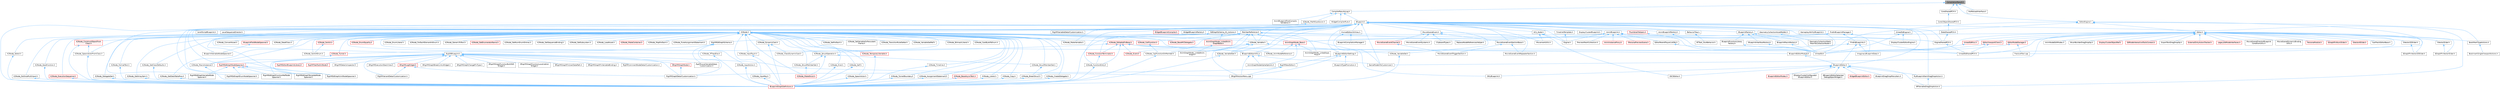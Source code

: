 digraph "CompilationResult.h"
{
 // INTERACTIVE_SVG=YES
 // LATEX_PDF_SIZE
  bgcolor="transparent";
  edge [fontname=Helvetica,fontsize=10,labelfontname=Helvetica,labelfontsize=10];
  node [fontname=Helvetica,fontsize=10,shape=box,height=0.2,width=0.4];
  Node1 [id="Node000001",label="CompilationResult.h",height=0.2,width=0.4,color="gray40", fillcolor="grey60", style="filled", fontcolor="black",tooltip=" "];
  Node1 -> Node2 [id="edge1_Node000001_Node000002",dir="back",color="steelblue1",style="solid",tooltip=" "];
  Node2 [id="Node000002",label="CompilerResultsLog.h",height=0.2,width=0.4,color="grey40", fillcolor="white", style="filled",URL="$dc/d68/CompilerResultsLog_8h.html",tooltip=" "];
  Node2 -> Node3 [id="edge2_Node000002_Node000003",dir="back",color="steelblue1",style="solid",tooltip=" "];
  Node3 [id="Node000003",label="AnimBlueprintPostCompile\lValidation.h",height=0.2,width=0.4,color="grey40", fillcolor="white", style="filled",URL="$de/d1b/AnimBlueprintPostCompileValidation_8h.html",tooltip=" "];
  Node2 -> Node4 [id="edge3_Node000002_Node000004",dir="back",color="steelblue1",style="solid",tooltip=" "];
  Node4 [id="Node000004",label="Blueprint.h",height=0.2,width=0.4,color="grey40", fillcolor="white", style="filled",URL="$d8/d4d/Blueprint_8h.html",tooltip=" "];
  Node4 -> Node5 [id="edge4_Node000004_Node000005",dir="back",color="steelblue1",style="solid",tooltip=" "];
  Node5 [id="Node000005",label="AnimBlueprint.h",height=0.2,width=0.4,color="grey40", fillcolor="white", style="filled",URL="$dc/d30/AnimBlueprint_8h.html",tooltip=" "];
  Node5 -> Node6 [id="edge5_Node000005_Node000006",dir="back",color="steelblue1",style="solid",tooltip=" "];
  Node6 [id="Node000006",label="AnimGraphNode_Base.h",height=0.2,width=0.4,color="red", fillcolor="#FFF0F0", style="filled",URL="$d0/dfb/AnimGraphNode__Base_8h.html",tooltip=" "];
  Node6 -> Node7 [id="edge6_Node000006_Node000007",dir="back",color="steelblue1",style="solid",tooltip=" "];
  Node7 [id="Node000007",label="AnimGraphNodeAlphaOptions.h",height=0.2,width=0.4,color="grey40", fillcolor="white", style="filled",URL="$d6/df6/AnimGraphNodeAlphaOptions_8h.html",tooltip=" "];
  Node6 -> Node42 [id="edge7_Node000006_Node000042",dir="back",color="steelblue1",style="solid",tooltip=" "];
  Node42 [id="Node000042",label="AnimGraphNode_LinkedInput\lPose.h",height=0.2,width=0.4,color="grey40", fillcolor="white", style="filled",URL="$d7/d8c/AnimGraphNode__LinkedInputPose_8h.html",tooltip=" "];
  Node6 -> Node97 [id="edge8_Node000006_Node000097",dir="back",color="steelblue1",style="solid",tooltip=" "];
  Node97 [id="Node000097",label="K2Node_AnimNodeReference.h",height=0.2,width=0.4,color="grey40", fillcolor="white", style="filled",URL="$d2/d81/K2Node__AnimNodeReference_8h.html",tooltip=" "];
  Node5 -> Node98 [id="edge9_Node000005_Node000098",dir="back",color="steelblue1",style="solid",tooltip=" "];
  Node98 [id="Node000098",label="AnimInstanceProxy.h",height=0.2,width=0.4,color="red", fillcolor="#FFF0F0", style="filled",URL="$d6/d6e/AnimInstanceProxy_8h.html",tooltip=" "];
  Node5 -> Node109 [id="edge10_Node000005_Node000109",dir="back",color="steelblue1",style="solid",tooltip=" "];
  Node109 [id="Node000109",label="EditorParentPlayerListObj.h",height=0.2,width=0.4,color="grey40", fillcolor="white", style="filled",URL="$df/d59/EditorParentPlayerListObj_8h.html",tooltip=" "];
  Node109 -> Node110 [id="edge11_Node000109_Node000110",dir="back",color="steelblue1",style="solid",tooltip=" "];
  Node110 [id="Node000110",label="UnrealEd.h",height=0.2,width=0.4,color="grey40", fillcolor="white", style="filled",URL="$d2/d5f/UnrealEd_8h.html",tooltip=" "];
  Node5 -> Node111 [id="edge12_Node000005_Node000111",dir="back",color="steelblue1",style="solid",tooltip=" "];
  Node111 [id="Node000111",label="Engine.h",height=0.2,width=0.4,color="grey40", fillcolor="white", style="filled",URL="$d1/d34/Public_2Engine_8h.html",tooltip=" "];
  Node5 -> Node112 [id="edge13_Node000005_Node000112",dir="back",color="steelblue1",style="solid",tooltip=" "];
  Node112 [id="Node000112",label="EngineSharedPCH.h",height=0.2,width=0.4,color="grey40", fillcolor="white", style="filled",URL="$dc/dbb/EngineSharedPCH_8h.html",tooltip=" "];
  Node112 -> Node113 [id="edge14_Node000112_Node000113",dir="back",color="steelblue1",style="solid",tooltip=" "];
  Node113 [id="Node000113",label="UnrealEdSharedPCH.h",height=0.2,width=0.4,color="grey40", fillcolor="white", style="filled",URL="$d1/de6/UnrealEdSharedPCH_8h.html",tooltip=" "];
  Node5 -> Node114 [id="edge15_Node000005_Node000114",dir="back",color="steelblue1",style="solid",tooltip=" "];
  Node114 [id="Node000114",label="IPersonaPreviewScene.h",height=0.2,width=0.4,color="red", fillcolor="#FFF0F0", style="filled",URL="$d0/d57/IPersonaPreviewScene_8h.html",tooltip=" "];
  Node5 -> Node117 [id="edge16_Node000005_Node000117",dir="back",color="steelblue1",style="solid",tooltip=" "];
  Node117 [id="Node000117",label="PreviewMeshCollection.h",height=0.2,width=0.4,color="grey40", fillcolor="white", style="filled",URL="$dc/d45/PreviewMeshCollection_8h.html",tooltip=" "];
  Node4 -> Node118 [id="edge17_Node000004_Node000118",dir="back",color="steelblue1",style="solid",tooltip=" "];
  Node118 [id="Node000118",label="AnimBlueprintFactory.h",height=0.2,width=0.4,color="grey40", fillcolor="white", style="filled",URL="$dc/d70/AnimBlueprintFactory_8h.html",tooltip=" "];
  Node118 -> Node110 [id="edge18_Node000118_Node000110",dir="back",color="steelblue1",style="solid",tooltip=" "];
  Node4 -> Node119 [id="edge19_Node000004_Node000119",dir="back",color="steelblue1",style="solid",tooltip=" "];
  Node119 [id="Node000119",label="BPVariableDragDropAction.h",height=0.2,width=0.4,color="grey40", fillcolor="white", style="filled",URL="$dd/d23/BPVariableDragDropAction_8h.html",tooltip=" "];
  Node4 -> Node120 [id="edge20_Node000004_Node000120",dir="back",color="steelblue1",style="solid",tooltip=" "];
  Node120 [id="Node000120",label="BehaviorTree.h",height=0.2,width=0.4,color="grey40", fillcolor="white", style="filled",URL="$db/db6/BehaviorTree_8h.html",tooltip=" "];
  Node120 -> Node121 [id="edge21_Node000120_Node000121",dir="back",color="steelblue1",style="solid",tooltip=" "];
  Node121 [id="Node000121",label="BTTask_RunBehavior.h",height=0.2,width=0.4,color="grey40", fillcolor="white", style="filled",URL="$df/def/BTTask__RunBehavior_8h.html",tooltip=" "];
  Node4 -> Node122 [id="edge22_Node000004_Node000122",dir="back",color="steelblue1",style="solid",tooltip=" "];
  Node122 [id="Node000122",label="BlueprintEditor.h",height=0.2,width=0.4,color="grey40", fillcolor="white", style="filled",URL="$df/d7d/BlueprintEditor_8h.html",tooltip=" "];
  Node122 -> Node119 [id="edge23_Node000122_Node000119",dir="back",color="steelblue1",style="solid",tooltip=" "];
  Node122 -> Node123 [id="edge24_Node000122_Node000123",dir="back",color="steelblue1",style="solid",tooltip=" "];
  Node123 [id="Node000123",label="BlueprintDragDropMenuItem.h",height=0.2,width=0.4,color="grey40", fillcolor="white", style="filled",URL="$dc/deb/BlueprintDragDropMenuItem_8h.html",tooltip=" "];
  Node122 -> Node124 [id="edge25_Node000122_Node000124",dir="back",color="steelblue1",style="solid",tooltip=" "];
  Node124 [id="Node000124",label="BlueprintEditorModes.h",height=0.2,width=0.4,color="red", fillcolor="#FFF0F0", style="filled",URL="$d9/d70/BlueprintEditorModes_8h.html",tooltip=" "];
  Node122 -> Node126 [id="edge26_Node000122_Node000126",dir="back",color="steelblue1",style="solid",tooltip=" "];
  Node126 [id="Node000126",label="IDisplayClusterConfigurator\lBlueprintEditor.h",height=0.2,width=0.4,color="grey40", fillcolor="white", style="filled",URL="$dd/d4b/IDisplayClusterConfiguratorBlueprintEditor_8h.html",tooltip=" "];
  Node122 -> Node127 [id="edge27_Node000122_Node000127",dir="back",color="steelblue1",style="solid",tooltip=" "];
  Node127 [id="Node000127",label="MyBlueprintItemDragDropAction.h",height=0.2,width=0.4,color="grey40", fillcolor="white", style="filled",URL="$da/d11/MyBlueprintItemDragDropAction_8h.html",tooltip=" "];
  Node127 -> Node119 [id="edge28_Node000127_Node000119",dir="back",color="steelblue1",style="solid",tooltip=" "];
  Node122 -> Node128 [id="edge29_Node000122_Node000128",dir="back",color="steelblue1",style="solid",tooltip=" "];
  Node128 [id="Node000128",label="SBlueprintEditorSelected\lDebugObjectWidget.h",height=0.2,width=0.4,color="grey40", fillcolor="white", style="filled",URL="$de/d6c/SBlueprintEditorSelectedDebugObjectWidget_8h.html",tooltip=" "];
  Node122 -> Node129 [id="edge30_Node000122_Node000129",dir="back",color="steelblue1",style="solid",tooltip=" "];
  Node129 [id="Node000129",label="SMyBlueprint.h",height=0.2,width=0.4,color="grey40", fillcolor="white", style="filled",URL="$d3/d34/SMyBlueprint_8h.html",tooltip=" "];
  Node122 -> Node130 [id="edge31_Node000122_Node000130",dir="back",color="steelblue1",style="solid",tooltip=" "];
  Node130 [id="Node000130",label="SSCSEditor.h",height=0.2,width=0.4,color="grey40", fillcolor="white", style="filled",URL="$d0/d2e/SSCSEditor_8h.html",tooltip=" "];
  Node122 -> Node131 [id="edge32_Node000122_Node000131",dir="back",color="steelblue1",style="solid",tooltip=" "];
  Node131 [id="Node000131",label="WidgetBlueprintEditor.h",height=0.2,width=0.4,color="red", fillcolor="#FFF0F0", style="filled",URL="$d6/d04/WidgetBlueprintEditor_8h.html",tooltip=" "];
  Node4 -> Node134 [id="edge33_Node000004_Node000134",dir="back",color="steelblue1",style="solid",tooltip=" "];
  Node134 [id="Node000134",label="BlueprintEditorModule.h",height=0.2,width=0.4,color="grey40", fillcolor="white", style="filled",URL="$df/d39/BlueprintEditorModule_8h.html",tooltip=" "];
  Node134 -> Node122 [id="edge34_Node000134_Node000122",dir="back",color="steelblue1",style="solid",tooltip=" "];
  Node4 -> Node135 [id="edge35_Node000004_Node000135",dir="back",color="steelblue1",style="solid",tooltip=" "];
  Node135 [id="Node000135",label="BlueprintEditorSettings.h",height=0.2,width=0.4,color="grey40", fillcolor="white", style="filled",URL="$d4/dbc/BlueprintEditorSettings_8h.html",tooltip=" "];
  Node135 -> Node136 [id="edge36_Node000135_Node000136",dir="back",color="steelblue1",style="solid",tooltip=" "];
  Node136 [id="Node000136",label="BlueprintTypePromotion.h",height=0.2,width=0.4,color="grey40", fillcolor="white", style="filled",URL="$d2/d23/BlueprintTypePromotion_8h.html",tooltip=" "];
  Node135 -> Node137 [id="edge37_Node000135_Node000137",dir="back",color="steelblue1",style="solid",tooltip=" "];
  Node137 [id="Node000137",label="RigVMNewEditor.h",height=0.2,width=0.4,color="grey40", fillcolor="white", style="filled",URL="$df/dd1/RigVMNewEditor_8h.html",tooltip=" "];
  Node137 -> Node138 [id="edge38_Node000137_Node000138",dir="back",color="steelblue1",style="solid",tooltip=" "];
  Node138 [id="Node000138",label="RigVMGraphDetailCustomization.h",height=0.2,width=0.4,color="grey40", fillcolor="white", style="filled",URL="$da/d8c/RigVMGraphDetailCustomization_8h.html",tooltip=" "];
  Node137 -> Node139 [id="edge39_Node000137_Node000139",dir="back",color="steelblue1",style="solid",tooltip=" "];
  Node139 [id="Node000139",label="SRigVMActionMenu.cpp",height=0.2,width=0.4,color="grey40", fillcolor="white", style="filled",URL="$dc/d4c/SRigVMActionMenu_8cpp.html",tooltip=" "];
  Node135 -> Node139 [id="edge40_Node000135_Node000139",dir="back",color="steelblue1",style="solid",tooltip=" "];
  Node4 -> Node140 [id="edge41_Node000004_Node000140",dir="back",color="steelblue1",style="solid",tooltip=" "];
  Node140 [id="Node000140",label="BlueprintEditorUtils.h",height=0.2,width=0.4,color="grey40", fillcolor="white", style="filled",URL="$d7/d3d/BlueprintEditorUtils_8h.html",tooltip=" "];
  Node140 -> Node7 [id="edge42_Node000140_Node000007",dir="back",color="steelblue1",style="solid",tooltip=" "];
  Node140 -> Node141 [id="edge43_Node000140_Node000141",dir="back",color="steelblue1",style="solid",tooltip=" "];
  Node141 [id="Node000141",label="GameModeInfoCustomizer.h",height=0.2,width=0.4,color="grey40", fillcolor="white", style="filled",URL="$d5/df3/GameModeInfoCustomizer_8h.html",tooltip=" "];
  Node140 -> Node139 [id="edge44_Node000140_Node000139",dir="back",color="steelblue1",style="solid",tooltip=" "];
  Node4 -> Node142 [id="edge45_Node000004_Node000142",dir="back",color="steelblue1",style="solid",tooltip=" "];
  Node142 [id="Node000142",label="BlueprintFactory.h",height=0.2,width=0.4,color="grey40", fillcolor="white", style="filled",URL="$dd/d80/BlueprintFactory_8h.html",tooltip=" "];
  Node142 -> Node143 [id="edge46_Node000142_Node000143",dir="back",color="steelblue1",style="solid",tooltip=" "];
  Node143 [id="Node000143",label="BlueprintFunctionLibrary\lFactory.h",height=0.2,width=0.4,color="grey40", fillcolor="white", style="filled",URL="$d2/d9c/BlueprintFunctionLibraryFactory_8h.html",tooltip=" "];
  Node143 -> Node110 [id="edge47_Node000143_Node000110",dir="back",color="steelblue1",style="solid",tooltip=" "];
  Node142 -> Node144 [id="edge48_Node000142_Node000144",dir="back",color="steelblue1",style="solid",tooltip=" "];
  Node144 [id="Node000144",label="BlueprintInterfaceFactory.h",height=0.2,width=0.4,color="grey40", fillcolor="white", style="filled",URL="$d0/de3/BlueprintInterfaceFactory_8h.html",tooltip=" "];
  Node144 -> Node110 [id="edge49_Node000144_Node000110",dir="back",color="steelblue1",style="solid",tooltip=" "];
  Node142 -> Node145 [id="edge50_Node000142_Node000145",dir="back",color="steelblue1",style="solid",tooltip=" "];
  Node145 [id="Node000145",label="BlueprintMacroFactory.h",height=0.2,width=0.4,color="grey40", fillcolor="white", style="filled",URL="$db/d97/BlueprintMacroFactory_8h.html",tooltip=" "];
  Node145 -> Node110 [id="edge51_Node000145_Node000110",dir="back",color="steelblue1",style="solid",tooltip=" "];
  Node142 -> Node110 [id="edge52_Node000142_Node000110",dir="back",color="steelblue1",style="solid",tooltip=" "];
  Node4 -> Node146 [id="edge53_Node000004_Node000146",dir="back",color="steelblue1",style="solid",tooltip=" "];
  Node146 [id="Node000146",label="BlueprintVariableNodeSpawner.h",height=0.2,width=0.4,color="grey40", fillcolor="white", style="filled",URL="$db/dba/BlueprintVariableNodeSpawner_8h.html",tooltip=" "];
  Node4 -> Node147 [id="edge54_Node000004_Node000147",dir="back",color="steelblue1",style="solid",tooltip=" "];
  Node147 [id="Node000147",label="DisplayClusterBlueprint.h",height=0.2,width=0.4,color="grey40", fillcolor="white", style="filled",URL="$d0/d44/DisplayClusterBlueprint_8h.html",tooltip=" "];
  Node4 -> Node148 [id="edge55_Node000004_Node000148",dir="back",color="steelblue1",style="solid",tooltip=" "];
  Node148 [id="Node000148",label="EdGraphSchema_K2_Actions.h",height=0.2,width=0.4,color="grey40", fillcolor="white", style="filled",URL="$d8/d9c/EdGraphSchema__K2__Actions_8h.html",tooltip=" "];
  Node148 -> Node37 [id="edge56_Node000148_Node000037",dir="back",color="steelblue1",style="solid",tooltip=" "];
  Node37 [id="Node000037",label="AnimGraphNode_LinkedAnim\lGraphBase.h",height=0.2,width=0.4,color="red", fillcolor="#FFF0F0", style="filled",URL="$d5/de1/AnimGraphNode__LinkedAnimGraphBase_8h.html",tooltip=" "];
  Node37 -> Node38 [id="edge57_Node000037_Node000038",dir="back",color="steelblue1",style="solid",tooltip=" "];
  Node38 [id="Node000038",label="AnimGraphNode_LinkedAnim\lGraph.h",height=0.2,width=0.4,color="grey40", fillcolor="white", style="filled",URL="$da/dd5/AnimGraphNode__LinkedAnimGraph_8h.html",tooltip=" "];
  Node148 -> Node149 [id="edge58_Node000148_Node000149",dir="back",color="steelblue1",style="solid",tooltip=" "];
  Node149 [id="Node000149",label="BlueprintGraphDefinitions.h",height=0.2,width=0.4,color="red", fillcolor="#FFF0F0", style="filled",URL="$d7/d5e/BlueprintGraphDefinitions_8h.html",tooltip=" "];
  Node148 -> Node151 [id="edge59_Node000148_Node000151",dir="back",color="steelblue1",style="solid",tooltip=" "];
  Node151 [id="Node000151",label="RigVMEdGraphSchema.h",height=0.2,width=0.4,color="grey40", fillcolor="white", style="filled",URL="$dc/de3/RigVMEdGraphSchema_8h.html",tooltip=" "];
  Node151 -> Node152 [id="edge60_Node000151_Node000152",dir="back",color="steelblue1",style="solid",tooltip=" "];
  Node152 [id="Node000152",label="RigVMBlueprint.h",height=0.2,width=0.4,color="grey40", fillcolor="white", style="filled",URL="$df/d44/RigVMBlueprint_8h.html",tooltip=" "];
  Node152 -> Node153 [id="edge61_Node000152_Node000153",dir="back",color="steelblue1",style="solid",tooltip=" "];
  Node153 [id="Node000153",label="RigVMCommentNodeDetailCustomization.h",height=0.2,width=0.4,color="grey40", fillcolor="white", style="filled",URL="$de/ddb/RigVMCommentNodeDetailCustomization_8h.html",tooltip=" "];
  Node152 -> Node154 [id="edge62_Node000152_Node000154",dir="back",color="steelblue1",style="solid",tooltip=" "];
  Node154 [id="Node000154",label="RigVMEdGraphFunctionRefNode\lSpawner.h",height=0.2,width=0.4,color="grey40", fillcolor="white", style="filled",URL="$d3/d16/RigVMEdGraphFunctionRefNodeSpawner_8h.html",tooltip=" "];
  Node152 -> Node155 [id="edge63_Node000152_Node000155",dir="back",color="steelblue1",style="solid",tooltip=" "];
  Node155 [id="Node000155",label="RigVMEdGraphNodeSpawner.h",height=0.2,width=0.4,color="red", fillcolor="#FFF0F0", style="filled",URL="$d4/d8b/RigVMEdGraphNodeSpawner_8h.html",tooltip=" "];
  Node155 -> Node156 [id="edge64_Node000155_Node000156",dir="back",color="steelblue1",style="solid",tooltip=" "];
  Node156 [id="Node000156",label="RigVMEdGraphEnumNodeSpawner.h",height=0.2,width=0.4,color="grey40", fillcolor="white", style="filled",URL="$d3/dfd/RigVMEdGraphEnumNodeSpawner_8h.html",tooltip=" "];
  Node155 -> Node154 [id="edge65_Node000155_Node000154",dir="back",color="steelblue1",style="solid",tooltip=" "];
  Node155 -> Node158 [id="edge66_Node000155_Node000158",dir="back",color="steelblue1",style="solid",tooltip=" "];
  Node158 [id="Node000158",label="RigVMEdGraphTemplateNode\lSpawner.h",height=0.2,width=0.4,color="grey40", fillcolor="white", style="filled",URL="$d9/d6c/RigVMEdGraphTemplateNodeSpawner_8h.html",tooltip=" "];
  Node155 -> Node159 [id="edge67_Node000155_Node000159",dir="back",color="steelblue1",style="solid",tooltip=" "];
  Node159 [id="Node000159",label="RigVMEdGraphUnitNodeSpawner.h",height=0.2,width=0.4,color="grey40", fillcolor="white", style="filled",URL="$d3/d6b/RigVMEdGraphUnitNodeSpawner_8h.html",tooltip=" "];
  Node155 -> Node160 [id="edge68_Node000155_Node000160",dir="back",color="steelblue1",style="solid",tooltip=" "];
  Node160 [id="Node000160",label="RigVMEdGraphVariableNode\lSpawner.h",height=0.2,width=0.4,color="grey40", fillcolor="white", style="filled",URL="$d0/d83/RigVMEdGraphVariableNodeSpawner_8h.html",tooltip=" "];
  Node152 -> Node159 [id="edge69_Node000152_Node000159",dir="back",color="steelblue1",style="solid",tooltip=" "];
  Node152 -> Node161 [id="edge70_Node000152_Node000161",dir="back",color="steelblue1",style="solid",tooltip=" "];
  Node161 [id="Node000161",label="RigVMEditorBlueprintLibrary.h",height=0.2,width=0.4,color="red", fillcolor="#FFF0F0", style="filled",URL="$d9/d31/RigVMEditorBlueprintLibrary_8h.html",tooltip=" "];
  Node152 -> Node138 [id="edge71_Node000152_Node000138",dir="back",color="steelblue1",style="solid",tooltip=" "];
  Node152 -> Node163 [id="edge72_Node000152_Node000163",dir="back",color="steelblue1",style="solid",tooltip=" "];
  Node163 [id="Node000163",label="RigVMLocalVariableDetail\lCustomization.h",height=0.2,width=0.4,color="grey40", fillcolor="white", style="filled",URL="$de/de8/RigVMLocalVariableDetailCustomization_8h.html",tooltip=" "];
  Node152 -> Node164 [id="edge73_Node000152_Node000164",dir="back",color="steelblue1",style="solid",tooltip=" "];
  Node164 [id="Node000164",label="RigVMTreeToolkitNode.h",height=0.2,width=0.4,color="red", fillcolor="#FFF0F0", style="filled",URL="$dc/d84/RigVMTreeToolkitNode_8h.html",tooltip=" "];
  Node152 -> Node169 [id="edge74_Node000152_Node000169",dir="back",color="steelblue1",style="solid",tooltip=" "];
  Node169 [id="Node000169",label="RigVMVariantDetailCustomization.h",height=0.2,width=0.4,color="grey40", fillcolor="white", style="filled",URL="$d2/db8/RigVMVariantDetailCustomization_8h.html",tooltip=" "];
  Node152 -> Node139 [id="edge75_Node000152_Node000139",dir="back",color="steelblue1",style="solid",tooltip=" "];
  Node152 -> Node170 [id="edge76_Node000152_Node000170",dir="back",color="steelblue1",style="solid",tooltip=" "];
  Node170 [id="Node000170",label="SRigVMDetailsInspector.h",height=0.2,width=0.4,color="grey40", fillcolor="white", style="filled",URL="$df/dfb/SRigVMDetailsInspector_8h.html",tooltip=" "];
  Node152 -> Node171 [id="edge77_Node000152_Node000171",dir="back",color="steelblue1",style="solid",tooltip=" "];
  Node171 [id="Node000171",label="SRigVMExecutionStackView.h",height=0.2,width=0.4,color="grey40", fillcolor="white", style="filled",URL="$d9/d2b/SRigVMExecutionStackView_8h.html",tooltip=" "];
  Node152 -> Node172 [id="edge78_Node000152_Node000172",dir="back",color="steelblue1",style="solid",tooltip=" "];
  Node172 [id="Node000172",label="SRigVMGraphBreakLinksWidget.h",height=0.2,width=0.4,color="grey40", fillcolor="white", style="filled",URL="$d8/d4a/SRigVMGraphBreakLinksWidget_8h.html",tooltip=" "];
  Node152 -> Node173 [id="edge79_Node000152_Node000173",dir="back",color="steelblue1",style="solid",tooltip=" "];
  Node173 [id="Node000173",label="SRigVMGraphChangePinType.h",height=0.2,width=0.4,color="grey40", fillcolor="white", style="filled",URL="$d4/da7/SRigVMGraphChangePinType_8h.html",tooltip=" "];
  Node152 -> Node174 [id="edge80_Node000152_Node000174",dir="back",color="steelblue1",style="solid",tooltip=" "];
  Node174 [id="Node000174",label="SRigVMGraphFunctionBulkEdit\lWidget.h",height=0.2,width=0.4,color="grey40", fillcolor="white", style="filled",URL="$db/dbf/SRigVMGraphFunctionBulkEditWidget_8h.html",tooltip=" "];
  Node152 -> Node175 [id="edge81_Node000152_Node000175",dir="back",color="steelblue1",style="solid",tooltip=" "];
  Node175 [id="Node000175",label="SRigVMGraphFunctionLocalization\lWidget.h",height=0.2,width=0.4,color="grey40", fillcolor="white", style="filled",URL="$dd/d59/SRigVMGraphFunctionLocalizationWidget_8h.html",tooltip=" "];
  Node152 -> Node176 [id="edge82_Node000152_Node000176",dir="back",color="steelblue1",style="solid",tooltip=" "];
  Node176 [id="Node000176",label="SRigVMGraphNode.h",height=0.2,width=0.4,color="red", fillcolor="#FFF0F0", style="filled",URL="$d0/d1e/SRigVMGraphNode_8h.html",tooltip=" "];
  Node176 -> Node138 [id="edge83_Node000176_Node000138",dir="back",color="steelblue1",style="solid",tooltip=" "];
  Node152 -> Node178 [id="edge84_Node000152_Node000178",dir="back",color="steelblue1",style="solid",tooltip=" "];
  Node178 [id="Node000178",label="SRigVMGraphPinUserDataPath.h",height=0.2,width=0.4,color="grey40", fillcolor="white", style="filled",URL="$d5/d31/SRigVMGraphPinUserDataPath_8h.html",tooltip=" "];
  Node152 -> Node179 [id="edge85_Node000152_Node000179",dir="back",color="steelblue1",style="solid",tooltip=" "];
  Node179 [id="Node000179",label="SRigVMGraphPinVariableBinding.h",height=0.2,width=0.4,color="grey40", fillcolor="white", style="filled",URL="$db/dca/SRigVMGraphPinVariableBinding_8h.html",tooltip=" "];
  Node152 -> Node180 [id="edge86_Node000152_Node000180",dir="back",color="steelblue1",style="solid",tooltip=" "];
  Node180 [id="Node000180",label="SRigVMLogWidget.h",height=0.2,width=0.4,color="red", fillcolor="#FFF0F0", style="filled",URL="$d9/dab/SRigVMLogWidget_8h.html",tooltip=" "];
  Node180 -> Node138 [id="edge87_Node000180_Node000138",dir="back",color="steelblue1",style="solid",tooltip=" "];
  Node180 -> Node169 [id="edge88_Node000180_Node000169",dir="back",color="steelblue1",style="solid",tooltip=" "];
  Node151 -> Node138 [id="edge89_Node000151_Node000138",dir="back",color="steelblue1",style="solid",tooltip=" "];
  Node151 -> Node163 [id="edge90_Node000151_Node000163",dir="back",color="steelblue1",style="solid",tooltip=" "];
  Node148 -> Node129 [id="edge91_Node000148_Node000129",dir="back",color="steelblue1",style="solid",tooltip=" "];
  Node4 -> Node111 [id="edge92_Node000004_Node000111",dir="back",color="steelblue1",style="solid",tooltip=" "];
  Node4 -> Node112 [id="edge93_Node000004_Node000112",dir="back",color="steelblue1",style="solid",tooltip=" "];
  Node4 -> Node182 [id="edge94_Node000004_Node000182",dir="back",color="steelblue1",style="solid",tooltip=" "];
  Node182 [id="Node000182",label="FindInBlueprintManager.h",height=0.2,width=0.4,color="grey40", fillcolor="white", style="filled",URL="$db/d3b/FindInBlueprintManager_8h.html",tooltip=" "];
  Node182 -> Node183 [id="edge95_Node000182_Node000183",dir="back",color="steelblue1",style="solid",tooltip=" "];
  Node183 [id="Node000183",label="FindInBlueprints.h",height=0.2,width=0.4,color="grey40", fillcolor="white", style="filled",URL="$d0/d27/FindInBlueprints_8h.html",tooltip=" "];
  Node183 -> Node122 [id="edge96_Node000183_Node000122",dir="back",color="steelblue1",style="solid",tooltip=" "];
  Node183 -> Node135 [id="edge97_Node000183_Node000135",dir="back",color="steelblue1",style="solid",tooltip=" "];
  Node183 -> Node184 [id="edge98_Node000183_Node000184",dir="back",color="steelblue1",style="solid",tooltip=" "];
  Node184 [id="Node000184",label="ImaginaryBlueprintData.h",height=0.2,width=0.4,color="grey40", fillcolor="white", style="filled",URL="$d9/d16/ImaginaryBlueprintData_8h.html",tooltip=" "];
  Node182 -> Node184 [id="edge99_Node000182_Node000184",dir="back",color="steelblue1",style="solid",tooltip=" "];
  Node182 -> Node185 [id="edge100_Node000182_Node000185",dir="back",color="steelblue1",style="solid",tooltip=" "];
  Node185 [id="Node000185",label="ReplaceNodeReferencesHelper.h",height=0.2,width=0.4,color="grey40", fillcolor="white", style="filled",URL="$de/d84/ReplaceNodeReferencesHelper_8h.html",tooltip=" "];
  Node4 -> Node141 [id="edge101_Node000004_Node000141",dir="back",color="steelblue1",style="solid",tooltip=" "];
  Node4 -> Node186 [id="edge102_Node000004_Node000186",dir="back",color="steelblue1",style="solid",tooltip=" "];
  Node186 [id="Node000186",label="GameplayAbilityBlueprint.h",height=0.2,width=0.4,color="grey40", fillcolor="white", style="filled",URL="$d2/d20/GameplayAbilityBlueprint_8h.html",tooltip=" "];
  Node4 -> Node187 [id="edge103_Node000004_Node000187",dir="back",color="steelblue1",style="solid",tooltip=" "];
  Node187 [id="Node000187",label="GeometryCollectionAssetNodes.h",height=0.2,width=0.4,color="grey40", fillcolor="white", style="filled",URL="$da/da1/GeometryCollectionAssetNodes_8h.html",tooltip=" "];
  Node187 -> Node188 [id="edge104_Node000187_Node000188",dir="back",color="steelblue1",style="solid",tooltip=" "];
  Node188 [id="Node000188",label="GeometryCollectionStatic\lMeshToCollectionNode.h",height=0.2,width=0.4,color="grey40", fillcolor="white", style="filled",URL="$d4/d05/GeometryCollectionStaticMeshToCollectionNode_8h.html",tooltip=" "];
  Node4 -> Node189 [id="edge105_Node000004_Node000189",dir="back",color="steelblue1",style="solid",tooltip=" "];
  Node189 [id="Node000189",label="K2Node.h",height=0.2,width=0.4,color="grey40", fillcolor="white", style="filled",URL="$d5/d94/K2Node_8h.html",tooltip=" "];
  Node189 -> Node6 [id="edge106_Node000189_Node000006",dir="back",color="steelblue1",style="solid",tooltip=" "];
  Node189 -> Node190 [id="edge107_Node000189_Node000190",dir="back",color="steelblue1",style="solid",tooltip=" "];
  Node190 [id="Node000190",label="BlueprintFieldNodeSpawner.h",height=0.2,width=0.4,color="red", fillcolor="#FFF0F0", style="filled",URL="$da/d70/BlueprintFieldNodeSpawner_8h.html",tooltip=" "];
  Node190 -> Node146 [id="edge108_Node000190_Node000146",dir="back",color="steelblue1",style="solid",tooltip=" "];
  Node189 -> Node97 [id="edge109_Node000189_Node000097",dir="back",color="steelblue1",style="solid",tooltip=" "];
  Node189 -> Node193 [id="edge110_Node000189_Node000193",dir="back",color="steelblue1",style="solid",tooltip=" "];
  Node193 [id="Node000193",label="K2Node_AssignmentStatement.h",height=0.2,width=0.4,color="grey40", fillcolor="white", style="filled",URL="$d1/d32/K2Node__AssignmentStatement_8h.html",tooltip=" "];
  Node193 -> Node149 [id="edge111_Node000193_Node000149",dir="back",color="steelblue1",style="solid",tooltip=" "];
  Node189 -> Node194 [id="edge112_Node000189_Node000194",dir="back",color="steelblue1",style="solid",tooltip=" "];
  Node194 [id="Node000194",label="K2Node_BaseAsyncTask.h",height=0.2,width=0.4,color="red", fillcolor="#FFF0F0", style="filled",URL="$d5/db7/K2Node__BaseAsyncTask_8h.html",tooltip=" "];
  Node194 -> Node149 [id="edge113_Node000194_Node000149",dir="back",color="steelblue1",style="solid",tooltip=" "];
  Node189 -> Node197 [id="edge114_Node000189_Node000197",dir="back",color="steelblue1",style="solid",tooltip=" "];
  Node197 [id="Node000197",label="K2Node_BaseMCDelegate.h",height=0.2,width=0.4,color="red", fillcolor="#FFF0F0", style="filled",URL="$dd/d9b/K2Node__BaseMCDelegate_8h.html",tooltip=" "];
  Node189 -> Node203 [id="edge115_Node000189_Node000203",dir="back",color="steelblue1",style="solid",tooltip=" "];
  Node203 [id="Node000203",label="K2Node_BitmaskLiteral.h",height=0.2,width=0.4,color="grey40", fillcolor="white", style="filled",URL="$dc/de6/K2Node__BitmaskLiteral_8h.html",tooltip=" "];
  Node189 -> Node204 [id="edge116_Node000189_Node000204",dir="back",color="steelblue1",style="solid",tooltip=" "];
  Node204 [id="Node000204",label="K2Node_BreakStruct.h",height=0.2,width=0.4,color="grey40", fillcolor="white", style="filled",URL="$df/d93/K2Node__BreakStruct_8h.html",tooltip=" "];
  Node204 -> Node149 [id="edge117_Node000204_Node000149",dir="back",color="steelblue1",style="solid",tooltip=" "];
  Node189 -> Node205 [id="edge118_Node000189_Node000205",dir="back",color="steelblue1",style="solid",tooltip=" "];
  Node205 [id="Node000205",label="K2Node_CallFunction.h",height=0.2,width=0.4,color="red", fillcolor="#FFF0F0", style="filled",URL="$d5/d5f/K2Node__CallFunction_8h.html",tooltip=" "];
  Node205 -> Node211 [id="edge119_Node000205_Node000211",dir="back",color="steelblue1",style="solid",tooltip=" "];
  Node211 [id="Node000211",label="K2Node_CallFunctionOnMember.h",height=0.2,width=0.4,color="grey40", fillcolor="white", style="filled",URL="$d8/d2f/K2Node__CallFunctionOnMember_8h.html",tooltip=" "];
  Node211 -> Node149 [id="edge120_Node000211_Node000149",dir="back",color="steelblue1",style="solid",tooltip=" "];
  Node189 -> Node223 [id="edge121_Node000189_Node000223",dir="back",color="steelblue1",style="solid",tooltip=" "];
  Node223 [id="Node000223",label="K2Node_CastByteToEnum.h",height=0.2,width=0.4,color="grey40", fillcolor="white", style="filled",URL="$d7/dcf/K2Node__CastByteToEnum_8h.html",tooltip=" "];
  Node189 -> Node224 [id="edge122_Node000189_Node000224",dir="back",color="steelblue1",style="solid",tooltip=" "];
  Node224 [id="Node000224",label="K2Node_ClassDynamicCast.h",height=0.2,width=0.4,color="grey40", fillcolor="white", style="filled",URL="$d1/d23/K2Node__ClassDynamicCast_8h.html",tooltip=" "];
  Node189 -> Node225 [id="edge123_Node000189_Node000225",dir="back",color="steelblue1",style="solid",tooltip=" "];
  Node225 [id="Node000225",label="K2Node_ConstructObjectFrom\lClass.h",height=0.2,width=0.4,color="red", fillcolor="#FFF0F0", style="filled",URL="$d6/de4/K2Node__ConstructObjectFromClass_8h.html",tooltip=" "];
  Node225 -> Node149 [id="edge124_Node000225_Node000149",dir="back",color="steelblue1",style="solid",tooltip=" "];
  Node225 -> Node228 [id="edge125_Node000225_Node000228",dir="back",color="steelblue1",style="solid",tooltip=" "];
  Node228 [id="Node000228",label="K2Node_SpawnActorFromClass.h",height=0.2,width=0.4,color="grey40", fillcolor="white", style="filled",URL="$dc/d71/K2Node__SpawnActorFromClass_8h.html",tooltip=" "];
  Node228 -> Node149 [id="edge126_Node000228_Node000149",dir="back",color="steelblue1",style="solid",tooltip=" "];
  Node189 -> Node229 [id="edge127_Node000189_Node000229",dir="back",color="steelblue1",style="solid",tooltip=" "];
  Node229 [id="Node000229",label="K2Node_ConvertAsset.h",height=0.2,width=0.4,color="grey40", fillcolor="white", style="filled",URL="$d0/da7/K2Node__ConvertAsset_8h.html",tooltip=" "];
  Node189 -> Node230 [id="edge128_Node000189_Node000230",dir="back",color="steelblue1",style="solid",tooltip=" "];
  Node230 [id="Node000230",label="K2Node_Copy.h",height=0.2,width=0.4,color="grey40", fillcolor="white", style="filled",URL="$d5/dce/K2Node__Copy_8h.html",tooltip=" "];
  Node230 -> Node149 [id="edge129_Node000230_Node000149",dir="back",color="steelblue1",style="solid",tooltip=" "];
  Node189 -> Node231 [id="edge130_Node000189_Node000231",dir="back",color="steelblue1",style="solid",tooltip=" "];
  Node231 [id="Node000231",label="K2Node_CreateDelegate.h",height=0.2,width=0.4,color="grey40", fillcolor="white", style="filled",URL="$d2/d7e/K2Node__CreateDelegate_8h.html",tooltip=" "];
  Node231 -> Node149 [id="edge131_Node000231_Node000149",dir="back",color="steelblue1",style="solid",tooltip=" "];
  Node189 -> Node232 [id="edge132_Node000189_Node000232",dir="back",color="steelblue1",style="solid",tooltip=" "];
  Node232 [id="Node000232",label="K2Node_DeadClass.h",height=0.2,width=0.4,color="grey40", fillcolor="white", style="filled",URL="$df/d0c/K2Node__DeadClass_8h.html",tooltip=" "];
  Node189 -> Node233 [id="edge133_Node000189_Node000233",dir="back",color="steelblue1",style="solid",tooltip=" "];
  Node233 [id="Node000233",label="K2Node_DelegateSet.h",height=0.2,width=0.4,color="grey40", fillcolor="white", style="filled",URL="$d0/d7b/K2Node__DelegateSet_8h.html",tooltip=" "];
  Node233 -> Node149 [id="edge134_Node000233_Node000149",dir="back",color="steelblue1",style="solid",tooltip=" "];
  Node189 -> Node234 [id="edge135_Node000189_Node000234",dir="back",color="steelblue1",style="solid",tooltip=" "];
  Node234 [id="Node000234",label="K2Node_DoOnceMultiInput.h",height=0.2,width=0.4,color="grey40", fillcolor="white", style="filled",URL="$d8/db3/K2Node__DoOnceMultiInput_8h.html",tooltip=" "];
  Node234 -> Node149 [id="edge136_Node000234_Node000149",dir="back",color="steelblue1",style="solid",tooltip=" "];
  Node189 -> Node235 [id="edge137_Node000189_Node000235",dir="back",color="steelblue1",style="solid",tooltip=" "];
  Node235 [id="Node000235",label="K2Node_DynamicCast.h",height=0.2,width=0.4,color="grey40", fillcolor="white", style="filled",URL="$dc/d1c/K2Node__DynamicCast_8h.html",tooltip=" "];
  Node235 -> Node149 [id="edge138_Node000235_Node000149",dir="back",color="steelblue1",style="solid",tooltip=" "];
  Node235 -> Node224 [id="edge139_Node000235_Node000224",dir="back",color="steelblue1",style="solid",tooltip=" "];
  Node189 -> Node236 [id="edge140_Node000189_Node000236",dir="back",color="steelblue1",style="solid",tooltip=" "];
  Node236 [id="Node000236",label="K2Node_EaseFunction.h",height=0.2,width=0.4,color="grey40", fillcolor="white", style="filled",URL="$d7/db4/K2Node__EaseFunction_8h.html",tooltip=" "];
  Node236 -> Node149 [id="edge141_Node000236_Node000149",dir="back",color="steelblue1",style="solid",tooltip=" "];
  Node189 -> Node237 [id="edge142_Node000189_Node000237",dir="back",color="steelblue1",style="solid",tooltip=" "];
  Node237 [id="Node000237",label="K2Node_EditablePinBase.h",height=0.2,width=0.4,color="red", fillcolor="#FFF0F0", style="filled",URL="$dd/d63/K2Node__EditablePinBase_8h.html",tooltip=" "];
  Node237 -> Node134 [id="edge143_Node000237_Node000134",dir="back",color="steelblue1",style="solid",tooltip=" "];
  Node237 -> Node140 [id="edge144_Node000237_Node000140",dir="back",color="steelblue1",style="solid",tooltip=" "];
  Node237 -> Node239 [id="edge145_Node000237_Node000239",dir="back",color="steelblue1",style="solid",tooltip=" "];
  Node239 [id="Node000239",label="K2Node_Event.h",height=0.2,width=0.4,color="red", fillcolor="#FFF0F0", style="filled",URL="$dd/d9e/K2Node__Event_8h.html",tooltip=" "];
  Node237 -> Node253 [id="edge146_Node000237_Node000253",dir="back",color="steelblue1",style="solid",tooltip=" "];
  Node253 [id="Node000253",label="K2Node_FunctionEntry.h",height=0.2,width=0.4,color="grey40", fillcolor="white", style="filled",URL="$d8/d11/K2Node__FunctionEntry_8h.html",tooltip=" "];
  Node253 -> Node149 [id="edge147_Node000253_Node000149",dir="back",color="steelblue1",style="solid",tooltip=" "];
  Node237 -> Node254 [id="edge148_Node000237_Node000254",dir="back",color="steelblue1",style="solid",tooltip=" "];
  Node254 [id="Node000254",label="K2Node_FunctionTerminator.h",height=0.2,width=0.4,color="red", fillcolor="#FFF0F0", style="filled",URL="$df/d4a/K2Node__FunctionTerminator_8h.html",tooltip=" "];
  Node254 -> Node253 [id="edge149_Node000254_Node000253",dir="back",color="steelblue1",style="solid",tooltip=" "];
  Node237 -> Node256 [id="edge150_Node000237_Node000256",dir="back",color="steelblue1",style="solid",tooltip=" "];
  Node256 [id="Node000256",label="K2Node_Tunnel.h",height=0.2,width=0.4,color="red", fillcolor="#FFF0F0", style="filled",URL="$d2/d04/K2Node__Tunnel_8h.html",tooltip=" "];
  Node256 -> Node259 [id="edge151_Node000256_Node000259",dir="back",color="steelblue1",style="solid",tooltip=" "];
  Node259 [id="Node000259",label="K2Node_MacroInstance.h",height=0.2,width=0.4,color="grey40", fillcolor="white", style="filled",URL="$d1/d45/K2Node__MacroInstance_8h.html",tooltip=" "];
  Node259 -> Node149 [id="edge152_Node000259_Node000149",dir="back",color="steelblue1",style="solid",tooltip=" "];
  Node237 -> Node113 [id="edge153_Node000237_Node000113",dir="back",color="steelblue1",style="solid",tooltip=" "];
  Node189 -> Node260 [id="edge154_Node000189_Node000260",dir="back",color="steelblue1",style="solid",tooltip=" "];
  Node260 [id="Node000260",label="K2Node_EnumEquality.h",height=0.2,width=0.4,color="red", fillcolor="#FFF0F0", style="filled",URL="$d4/d88/K2Node__EnumEquality_8h.html",tooltip=" "];
  Node189 -> Node262 [id="edge155_Node000189_Node000262",dir="back",color="steelblue1",style="solid",tooltip=" "];
  Node262 [id="Node000262",label="K2Node_EnumLiteral.h",height=0.2,width=0.4,color="grey40", fillcolor="white", style="filled",URL="$d3/d1c/K2Node__EnumLiteral_8h.html",tooltip=" "];
  Node189 -> Node263 [id="edge156_Node000189_Node000263",dir="back",color="steelblue1",style="solid",tooltip=" "];
  Node263 [id="Node000263",label="K2Node_ExecutionSequence.h",height=0.2,width=0.4,color="red", fillcolor="#FFF0F0", style="filled",URL="$da/d97/K2Node__ExecutionSequence_8h.html",tooltip=" "];
  Node263 -> Node149 [id="edge157_Node000263_Node000149",dir="back",color="steelblue1",style="solid",tooltip=" "];
  Node189 -> Node265 [id="edge158_Node000189_Node000265",dir="back",color="steelblue1",style="solid",tooltip=" "];
  Node265 [id="Node000265",label="K2Node_ForEachElementInEnum.h",height=0.2,width=0.4,color="grey40", fillcolor="white", style="filled",URL="$d2/d15/K2Node__ForEachElementInEnum_8h.html",tooltip=" "];
  Node189 -> Node266 [id="edge159_Node000189_Node000266",dir="back",color="steelblue1",style="solid",tooltip=" "];
  Node266 [id="Node000266",label="K2Node_FormatText.h",height=0.2,width=0.4,color="grey40", fillcolor="white", style="filled",URL="$d0/d94/K2Node__FormatText_8h.html",tooltip=" "];
  Node266 -> Node149 [id="edge160_Node000266_Node000149",dir="back",color="steelblue1",style="solid",tooltip=" "];
  Node189 -> Node267 [id="edge161_Node000189_Node000267",dir="back",color="steelblue1",style="solid",tooltip=" "];
  Node267 [id="Node000267",label="K2Node_GenericToText.h",height=0.2,width=0.4,color="grey40", fillcolor="white", style="filled",URL="$d7/dc1/K2Node__GenericToText_8h.html",tooltip=" "];
  Node189 -> Node268 [id="edge162_Node000189_Node000268",dir="back",color="steelblue1",style="solid",tooltip=" "];
  Node268 [id="Node000268",label="K2Node_GetArrayItem.h",height=0.2,width=0.4,color="grey40", fillcolor="white", style="filled",URL="$df/db6/K2Node__GetArrayItem_8h.html",tooltip=" "];
  Node268 -> Node149 [id="edge163_Node000268_Node000149",dir="back",color="steelblue1",style="solid",tooltip=" "];
  Node189 -> Node269 [id="edge164_Node000189_Node000269",dir="back",color="steelblue1",style="solid",tooltip=" "];
  Node269 [id="Node000269",label="K2Node_GetClassDefaults.h",height=0.2,width=0.4,color="grey40", fillcolor="white", style="filled",URL="$d8/d5e/K2Node__GetClassDefaults_8h.html",tooltip=" "];
  Node269 -> Node149 [id="edge165_Node000269_Node000149",dir="back",color="steelblue1",style="solid",tooltip=" "];
  Node189 -> Node270 [id="edge166_Node000189_Node000270",dir="back",color="steelblue1",style="solid",tooltip=" "];
  Node270 [id="Node000270",label="K2Node_GetDataTableRow.h",height=0.2,width=0.4,color="grey40", fillcolor="white", style="filled",URL="$d5/d7f/K2Node__GetDataTableRow_8h.html",tooltip=" "];
  Node270 -> Node149 [id="edge167_Node000270_Node000149",dir="back",color="steelblue1",style="solid",tooltip=" "];
  Node189 -> Node271 [id="edge168_Node000189_Node000271",dir="back",color="steelblue1",style="solid",tooltip=" "];
  Node271 [id="Node000271",label="K2Node_GetEnumeratorName.h",height=0.2,width=0.4,color="red", fillcolor="#FFF0F0", style="filled",URL="$d1/d1f/K2Node__GetEnumeratorName_8h.html",tooltip=" "];
  Node189 -> Node273 [id="edge169_Node000189_Node000273",dir="back",color="steelblue1",style="solid",tooltip=" "];
  Node273 [id="Node000273",label="K2Node_GetNumEnumEntries.h",height=0.2,width=0.4,color="grey40", fillcolor="white", style="filled",URL="$d6/d60/K2Node__GetNumEnumEntries_8h.html",tooltip=" "];
  Node189 -> Node274 [id="edge170_Node000189_Node000274",dir="back",color="steelblue1",style="solid",tooltip=" "];
  Node274 [id="Node000274",label="K2Node_GetSequenceBinding.h",height=0.2,width=0.4,color="grey40", fillcolor="white", style="filled",URL="$dc/d62/K2Node__GetSequenceBinding_8h.html",tooltip=" "];
  Node189 -> Node275 [id="edge171_Node000189_Node000275",dir="back",color="steelblue1",style="solid",tooltip=" "];
  Node275 [id="Node000275",label="K2Node_GetSubsystem.h",height=0.2,width=0.4,color="grey40", fillcolor="white", style="filled",URL="$d6/d44/K2Node__GetSubsystem_8h.html",tooltip=" "];
  Node189 -> Node276 [id="edge172_Node000189_Node000276",dir="back",color="steelblue1",style="solid",tooltip=" "];
  Node276 [id="Node000276",label="K2Node_IfThenElse.h",height=0.2,width=0.4,color="grey40", fillcolor="white", style="filled",URL="$d7/d43/K2Node__IfThenElse_8h.html",tooltip=" "];
  Node276 -> Node149 [id="edge173_Node000276_Node000149",dir="back",color="steelblue1",style="solid",tooltip=" "];
  Node189 -> Node277 [id="edge174_Node000189_Node000277",dir="back",color="steelblue1",style="solid",tooltip=" "];
  Node277 [id="Node000277",label="K2Node_InputAction.h",height=0.2,width=0.4,color="grey40", fillcolor="white", style="filled",URL="$d7/d16/K2Node__InputAction_8h.html",tooltip=" "];
  Node277 -> Node149 [id="edge175_Node000277_Node000149",dir="back",color="steelblue1",style="solid",tooltip=" "];
  Node189 -> Node278 [id="edge176_Node000189_Node000278",dir="back",color="steelblue1",style="solid",tooltip=" "];
  Node278 [id="Node000278",label="K2Node_InputKey.h",height=0.2,width=0.4,color="grey40", fillcolor="white", style="filled",URL="$d2/dd5/K2Node__InputKey_8h.html",tooltip=" "];
  Node278 -> Node149 [id="edge177_Node000278_Node000149",dir="back",color="steelblue1",style="solid",tooltip=" "];
  Node189 -> Node279 [id="edge178_Node000189_Node000279",dir="back",color="steelblue1",style="solid",tooltip=" "];
  Node279 [id="Node000279",label="K2Node_InputTouch.h",height=0.2,width=0.4,color="grey40", fillcolor="white", style="filled",URL="$d4/d0f/K2Node__InputTouch_8h.html",tooltip=" "];
  Node279 -> Node149 [id="edge179_Node000279_Node000149",dir="back",color="steelblue1",style="solid",tooltip=" "];
  Node189 -> Node280 [id="edge180_Node000189_Node000280",dir="back",color="steelblue1",style="solid",tooltip=" "];
  Node280 [id="Node000280",label="K2Node_Knot.h",height=0.2,width=0.4,color="grey40", fillcolor="white", style="filled",URL="$d2/dfd/K2Node__Knot_8h.html",tooltip=" "];
  Node280 -> Node149 [id="edge181_Node000280_Node000149",dir="back",color="steelblue1",style="solid",tooltip=" "];
  Node189 -> Node281 [id="edge182_Node000189_Node000281",dir="back",color="steelblue1",style="solid",tooltip=" "];
  Node281 [id="Node000281",label="K2Node_Literal.h",height=0.2,width=0.4,color="grey40", fillcolor="white", style="filled",URL="$da/d6c/K2Node__Literal_8h.html",tooltip=" "];
  Node281 -> Node149 [id="edge183_Node000281_Node000149",dir="back",color="steelblue1",style="solid",tooltip=" "];
  Node189 -> Node282 [id="edge184_Node000189_Node000282",dir="back",color="steelblue1",style="solid",tooltip=" "];
  Node282 [id="Node000282",label="K2Node_LoadAsset.h",height=0.2,width=0.4,color="grey40", fillcolor="white", style="filled",URL="$db/d4b/K2Node__LoadAsset_8h.html",tooltip=" "];
  Node189 -> Node259 [id="edge185_Node000189_Node000259",dir="back",color="steelblue1",style="solid",tooltip=" "];
  Node189 -> Node283 [id="edge186_Node000189_Node000283",dir="back",color="steelblue1",style="solid",tooltip=" "];
  Node283 [id="Node000283",label="K2Node_MakeContainer.h",height=0.2,width=0.4,color="red", fillcolor="#FFF0F0", style="filled",URL="$d8/de7/K2Node__MakeContainer_8h.html",tooltip=" "];
  Node189 -> Node287 [id="edge187_Node000189_Node000287",dir="back",color="steelblue1",style="solid",tooltip=" "];
  Node287 [id="Node000287",label="K2Node_MakeStruct.h",height=0.2,width=0.4,color="red", fillcolor="#FFF0F0", style="filled",URL="$de/de5/K2Node__MakeStruct_8h.html",tooltip=" "];
  Node189 -> Node289 [id="edge188_Node000189_Node000289",dir="back",color="steelblue1",style="solid",tooltip=" "];
  Node289 [id="Node000289",label="K2Node_MakeVariable.h",height=0.2,width=0.4,color="grey40", fillcolor="white", style="filled",URL="$df/df3/K2Node__MakeVariable_8h.html",tooltip=" "];
  Node189 -> Node290 [id="edge189_Node000189_Node000290",dir="back",color="steelblue1",style="solid",tooltip=" "];
  Node290 [id="Node000290",label="K2Node_MapForEach.h",height=0.2,width=0.4,color="grey40", fillcolor="white", style="filled",URL="$da/d7a/K2Node__MapForEach_8h.html",tooltip=" "];
  Node189 -> Node291 [id="edge190_Node000189_Node000291",dir="back",color="steelblue1",style="solid",tooltip=" "];
  Node291 [id="Node000291",label="K2Node_PureAssignmentStatement.h",height=0.2,width=0.4,color="grey40", fillcolor="white", style="filled",URL="$dc/dda/K2Node__PureAssignmentStatement_8h.html",tooltip=" "];
  Node189 -> Node292 [id="edge191_Node000189_Node000292",dir="back",color="steelblue1",style="solid",tooltip=" "];
  Node292 [id="Node000292",label="K2Node_Select.h",height=0.2,width=0.4,color="grey40", fillcolor="white", style="filled",URL="$d2/de5/K2Node__Select_8h.html",tooltip=" "];
  Node292 -> Node149 [id="edge192_Node000292_Node000149",dir="back",color="steelblue1",style="solid",tooltip=" "];
  Node189 -> Node293 [id="edge193_Node000189_Node000293",dir="back",color="steelblue1",style="solid",tooltip=" "];
  Node293 [id="Node000293",label="K2Node_Self.h",height=0.2,width=0.4,color="grey40", fillcolor="white", style="filled",URL="$d3/d27/K2Node__Self_8h.html",tooltip=" "];
  Node293 -> Node149 [id="edge194_Node000293_Node000149",dir="back",color="steelblue1",style="solid",tooltip=" "];
  Node189 -> Node294 [id="edge195_Node000189_Node000294",dir="back",color="steelblue1",style="solid",tooltip=" "];
  Node294 [id="Node000294",label="K2Node_SetForEach.h",height=0.2,width=0.4,color="grey40", fillcolor="white", style="filled",URL="$d7/dbd/K2Node__SetForEach_8h.html",tooltip=" "];
  Node189 -> Node295 [id="edge196_Node000189_Node000295",dir="back",color="steelblue1",style="solid",tooltip=" "];
  Node295 [id="Node000295",label="K2Node_SetVariableOnPersistent\lFrame.h",height=0.2,width=0.4,color="grey40", fillcolor="white", style="filled",URL="$db/de9/K2Node__SetVariableOnPersistentFrame_8h.html",tooltip=" "];
  Node189 -> Node296 [id="edge197_Node000189_Node000296",dir="back",color="steelblue1",style="solid",tooltip=" "];
  Node296 [id="Node000296",label="K2Node_SpawnActor.h",height=0.2,width=0.4,color="grey40", fillcolor="white", style="filled",URL="$df/dd1/K2Node__SpawnActor_8h.html",tooltip=" "];
  Node296 -> Node149 [id="edge198_Node000296_Node000149",dir="back",color="steelblue1",style="solid",tooltip=" "];
  Node189 -> Node228 [id="edge199_Node000189_Node000228",dir="back",color="steelblue1",style="solid",tooltip=" "];
  Node189 -> Node297 [id="edge200_Node000189_Node000297",dir="back",color="steelblue1",style="solid",tooltip=" "];
  Node297 [id="Node000297",label="K2Node_StructMemberGet.h",height=0.2,width=0.4,color="grey40", fillcolor="white", style="filled",URL="$d3/d37/K2Node__StructMemberGet_8h.html",tooltip=" "];
  Node297 -> Node204 [id="edge201_Node000297_Node000204",dir="back",color="steelblue1",style="solid",tooltip=" "];
  Node189 -> Node298 [id="edge202_Node000189_Node000298",dir="back",color="steelblue1",style="solid",tooltip=" "];
  Node298 [id="Node000298",label="K2Node_StructMemberSet.h",height=0.2,width=0.4,color="grey40", fillcolor="white", style="filled",URL="$df/d40/K2Node__StructMemberSet_8h.html",tooltip=" "];
  Node298 -> Node287 [id="edge203_Node000298_Node000287",dir="back",color="steelblue1",style="solid",tooltip=" "];
  Node189 -> Node299 [id="edge204_Node000189_Node000299",dir="back",color="steelblue1",style="solid",tooltip=" "];
  Node299 [id="Node000299",label="K2Node_StructOperation.h",height=0.2,width=0.4,color="grey40", fillcolor="white", style="filled",URL="$d1/d1c/K2Node__StructOperation_8h.html",tooltip=" "];
  Node299 -> Node287 [id="edge205_Node000299_Node000287",dir="back",color="steelblue1",style="solid",tooltip=" "];
  Node299 -> Node297 [id="edge206_Node000299_Node000297",dir="back",color="steelblue1",style="solid",tooltip=" "];
  Node299 -> Node298 [id="edge207_Node000299_Node000298",dir="back",color="steelblue1",style="solid",tooltip=" "];
  Node189 -> Node300 [id="edge208_Node000189_Node000300",dir="back",color="steelblue1",style="solid",tooltip=" "];
  Node300 [id="Node000300",label="K2Node_Switch.h",height=0.2,width=0.4,color="red", fillcolor="#FFF0F0", style="filled",URL="$dc/d1a/K2Node__Switch_8h.html",tooltip=" "];
  Node300 -> Node301 [id="edge209_Node000300_Node000301",dir="back",color="steelblue1",style="solid",tooltip=" "];
  Node301 [id="Node000301",label="K2Node_SwitchEnum.h",height=0.2,width=0.4,color="grey40", fillcolor="white", style="filled",URL="$d1/df5/K2Node__SwitchEnum_8h.html",tooltip=" "];
  Node189 -> Node301 [id="edge210_Node000189_Node000301",dir="back",color="steelblue1",style="solid",tooltip=" "];
  Node189 -> Node305 [id="edge211_Node000189_Node000305",dir="back",color="steelblue1",style="solid",tooltip=" "];
  Node305 [id="Node000305",label="K2Node_TemporaryVariable.h",height=0.2,width=0.4,color="red", fillcolor="#FFF0F0", style="filled",URL="$d1/d6a/K2Node__TemporaryVariable_8h.html",tooltip=" "];
  Node305 -> Node149 [id="edge212_Node000305_Node000149",dir="back",color="steelblue1",style="solid",tooltip=" "];
  Node189 -> Node307 [id="edge213_Node000189_Node000307",dir="back",color="steelblue1",style="solid",tooltip=" "];
  Node307 [id="Node000307",label="K2Node_Timeline.h",height=0.2,width=0.4,color="grey40", fillcolor="white", style="filled",URL="$dd/dd4/K2Node__Timeline_8h.html",tooltip=" "];
  Node307 -> Node149 [id="edge214_Node000307_Node000149",dir="back",color="steelblue1",style="solid",tooltip=" "];
  Node189 -> Node308 [id="edge215_Node000189_Node000308",dir="back",color="steelblue1",style="solid",tooltip=" "];
  Node308 [id="Node000308",label="K2Node_TransitionRuleGetter.h",height=0.2,width=0.4,color="grey40", fillcolor="white", style="filled",URL="$da/d0d/K2Node__TransitionRuleGetter_8h.html",tooltip=" "];
  Node189 -> Node256 [id="edge216_Node000189_Node000256",dir="back",color="steelblue1",style="solid",tooltip=" "];
  Node189 -> Node309 [id="edge217_Node000189_Node000309",dir="back",color="steelblue1",style="solid",tooltip=" "];
  Node309 [id="Node000309",label="K2Node_TunnelBoundary.h",height=0.2,width=0.4,color="grey40", fillcolor="white", style="filled",URL="$d3/d2f/K2Node__TunnelBoundary_8h.html",tooltip=" "];
  Node309 -> Node149 [id="edge218_Node000309_Node000149",dir="back",color="steelblue1",style="solid",tooltip=" "];
  Node189 -> Node310 [id="edge219_Node000189_Node000310",dir="back",color="steelblue1",style="solid",tooltip=" "];
  Node310 [id="Node000310",label="K2Node_Variable.h",height=0.2,width=0.4,color="grey40", fillcolor="white", style="filled",URL="$d7/dbe/K2Node__Variable_8h.html",tooltip=" "];
  Node310 -> Node299 [id="edge220_Node000310_Node000299",dir="back",color="steelblue1",style="solid",tooltip=" "];
  Node310 -> Node311 [id="edge221_Node000310_Node000311",dir="back",color="steelblue1",style="solid",tooltip=" "];
  Node311 [id="Node000311",label="K2Node_VariableGet.h",height=0.2,width=0.4,color="grey40", fillcolor="white", style="filled",URL="$d3/de0/K2Node__VariableGet_8h.html",tooltip=" "];
  Node311 -> Node149 [id="edge222_Node000311_Node000149",dir="back",color="steelblue1",style="solid",tooltip=" "];
  Node310 -> Node312 [id="edge223_Node000310_Node000312",dir="back",color="steelblue1",style="solid",tooltip=" "];
  Node312 [id="Node000312",label="K2Node_VariableSet.h",height=0.2,width=0.4,color="grey40", fillcolor="white", style="filled",URL="$d9/d54/K2Node__VariableSet_8h.html",tooltip=" "];
  Node312 -> Node149 [id="edge224_Node000312_Node000149",dir="back",color="steelblue1",style="solid",tooltip=" "];
  Node310 -> Node139 [id="edge225_Node000310_Node000139",dir="back",color="steelblue1",style="solid",tooltip=" "];
  Node189 -> Node313 [id="edge226_Node000189_Node000313",dir="back",color="steelblue1",style="solid",tooltip=" "];
  Node313 [id="Node000313",label="K2Node_VariableSetRef.h",height=0.2,width=0.4,color="grey40", fillcolor="white", style="filled",URL="$dc/de5/K2Node__VariableSetRef_8h.html",tooltip=" "];
  Node189 -> Node113 [id="edge227_Node000189_Node000113",dir="back",color="steelblue1",style="solid",tooltip=" "];
  Node4 -> Node253 [id="edge228_Node000004_Node000253",dir="back",color="steelblue1",style="solid",tooltip=" "];
  Node4 -> Node289 [id="edge229_Node000004_Node000289",dir="back",color="steelblue1",style="solid",tooltip=" "];
  Node4 -> Node310 [id="edge230_Node000004_Node000310",dir="back",color="steelblue1",style="solid",tooltip=" "];
  Node4 -> Node311 [id="edge231_Node000004_Node000311",dir="back",color="steelblue1",style="solid",tooltip=" "];
  Node4 -> Node312 [id="edge232_Node000004_Node000312",dir="back",color="steelblue1",style="solid",tooltip=" "];
  Node4 -> Node314 [id="edge233_Node000004_Node000314",dir="back",color="steelblue1",style="solid",tooltip=" "];
  Node314 [id="Node000314",label="KismetEditorUtilities.h",height=0.2,width=0.4,color="grey40", fillcolor="white", style="filled",URL="$d4/d72/KismetEditorUtilities_8h.html",tooltip=" "];
  Node314 -> Node315 [id="edge234_Node000314_Node000315",dir="back",color="steelblue1",style="solid",tooltip=" "];
  Node315 [id="Node000315",label="BlueprintCompilationManager.h",height=0.2,width=0.4,color="grey40", fillcolor="white", style="filled",URL="$dd/db0/BlueprintCompilationManager_8h.html",tooltip=" "];
  Node314 -> Node141 [id="edge235_Node000314_Node000141",dir="back",color="steelblue1",style="solid",tooltip=" "];
  Node4 -> Node316 [id="edge236_Node000004_Node000316",dir="back",color="steelblue1",style="solid",tooltip=" "];
  Node316 [id="Node000316",label="LevelScriptBlueprint.h",height=0.2,width=0.4,color="grey40", fillcolor="white", style="filled",URL="$da/dfb/LevelScriptBlueprint_8h.html",tooltip=" "];
  Node4 -> Node317 [id="edge237_Node000004_Node000317",dir="back",color="steelblue1",style="solid",tooltip=" "];
  Node317 [id="Node000317",label="LevelSequenceDirector.h",height=0.2,width=0.4,color="grey40", fillcolor="white", style="filled",URL="$d8/d00/LevelSequenceDirector_8h.html",tooltip=" "];
  Node4 -> Node318 [id="edge238_Node000004_Node000318",dir="back",color="steelblue1",style="solid",tooltip=" "];
  Node318 [id="Node000318",label="MemberReference.h",height=0.2,width=0.4,color="grey40", fillcolor="white", style="filled",URL="$dc/d3d/MemberReference_8h.html",tooltip=" "];
  Node318 -> Node6 [id="edge239_Node000318_Node000006",dir="back",color="steelblue1",style="solid",tooltip=" "];
  Node318 -> Node38 [id="edge240_Node000318_Node000038",dir="back",color="steelblue1",style="solid",tooltip=" "];
  Node318 -> Node42 [id="edge241_Node000318_Node000042",dir="back",color="steelblue1",style="solid",tooltip=" "];
  Node318 -> Node112 [id="edge242_Node000318_Node000112",dir="back",color="steelblue1",style="solid",tooltip=" "];
  Node318 -> Node197 [id="edge243_Node000318_Node000197",dir="back",color="steelblue1",style="solid",tooltip=" "];
  Node318 -> Node205 [id="edge244_Node000318_Node000205",dir="back",color="steelblue1",style="solid",tooltip=" "];
  Node318 -> Node211 [id="edge245_Node000318_Node000211",dir="back",color="steelblue1",style="solid",tooltip=" "];
  Node318 -> Node239 [id="edge246_Node000318_Node000239",dir="back",color="steelblue1",style="solid",tooltip=" "];
  Node318 -> Node254 [id="edge247_Node000318_Node000254",dir="back",color="steelblue1",style="solid",tooltip=" "];
  Node318 -> Node310 [id="edge248_Node000318_Node000310",dir="back",color="steelblue1",style="solid",tooltip=" "];
  Node318 -> Node185 [id="edge249_Node000318_Node000185",dir="back",color="steelblue1",style="solid",tooltip=" "];
  Node4 -> Node319 [id="edge250_Node000004_Node000319",dir="back",color="steelblue1",style="solid",tooltip=" "];
  Node319 [id="Node000319",label="MovementUtils.h",height=0.2,width=0.4,color="grey40", fillcolor="white", style="filled",URL="$d0/d54/MovementUtils_8h.html",tooltip=" "];
  Node4 -> Node320 [id="edge251_Node000004_Node000320",dir="back",color="steelblue1",style="solid",tooltip=" "];
  Node320 [id="Node000320",label="MovieSceneEvent.h",height=0.2,width=0.4,color="grey40", fillcolor="white", style="filled",URL="$dc/d97/MovieSceneEvent_8h.html",tooltip=" "];
  Node320 -> Node321 [id="edge252_Node000320_Node000321",dir="back",color="steelblue1",style="solid",tooltip=" "];
  Node321 [id="Node000321",label="ClipboardTypes.h",height=0.2,width=0.4,color="grey40", fillcolor="white", style="filled",URL="$d2/dc6/ClipboardTypes_8h.html",tooltip=" "];
  Node320 -> Node322 [id="edge253_Node000320_Node000322",dir="back",color="steelblue1",style="solid",tooltip=" "];
  Node322 [id="Node000322",label="MovieSceneEventChannel.h",height=0.2,width=0.4,color="red", fillcolor="#FFF0F0", style="filled",URL="$d1/d90/MovieSceneEventChannel_8h.html",tooltip=" "];
  Node322 -> Node324 [id="edge254_Node000322_Node000324",dir="back",color="steelblue1",style="solid",tooltip=" "];
  Node324 [id="Node000324",label="MovieSceneEventTriggerSection.h",height=0.2,width=0.4,color="grey40", fillcolor="white", style="filled",URL="$df/d80/MovieSceneEventTriggerSection_8h.html",tooltip=" "];
  Node320 -> Node325 [id="edge255_Node000320_Node000325",dir="back",color="steelblue1",style="solid",tooltip=" "];
  Node325 [id="Node000325",label="MovieSceneEventRepeaterSection.h",height=0.2,width=0.4,color="grey40", fillcolor="white", style="filled",URL="$da/dbf/MovieSceneEventRepeaterSection_8h.html",tooltip=" "];
  Node320 -> Node326 [id="edge256_Node000320_Node000326",dir="back",color="steelblue1",style="solid",tooltip=" "];
  Node326 [id="Node000326",label="MovieSceneEventSectionBase.h",height=0.2,width=0.4,color="grey40", fillcolor="white", style="filled",URL="$da/dac/MovieSceneEventSectionBase_8h.html",tooltip=" "];
  Node326 -> Node325 [id="edge257_Node000326_Node000325",dir="back",color="steelblue1",style="solid",tooltip=" "];
  Node326 -> Node324 [id="edge258_Node000326_Node000324",dir="back",color="steelblue1",style="solid",tooltip=" "];
  Node320 -> Node327 [id="edge259_Node000320_Node000327",dir="back",color="steelblue1",style="solid",tooltip=" "];
  Node327 [id="Node000327",label="MovieSceneEventSystems.h",height=0.2,width=0.4,color="grey40", fillcolor="white", style="filled",URL="$d5/d15/MovieSceneEventSystems_8h.html",tooltip=" "];
  Node4 -> Node326 [id="edge260_Node000004_Node000326",dir="back",color="steelblue1",style="solid",tooltip=" "];
  Node4 -> Node127 [id="edge261_Node000004_Node000127",dir="back",color="steelblue1",style="solid",tooltip=" "];
  Node4 -> Node152 [id="edge262_Node000004_Node000152",dir="back",color="steelblue1",style="solid",tooltip=" "];
  Node4 -> Node156 [id="edge263_Node000004_Node000156",dir="back",color="steelblue1",style="solid",tooltip=" "];
  Node4 -> Node154 [id="edge264_Node000004_Node000154",dir="back",color="steelblue1",style="solid",tooltip=" "];
  Node4 -> Node158 [id="edge265_Node000004_Node000158",dir="back",color="steelblue1",style="solid",tooltip=" "];
  Node4 -> Node159 [id="edge266_Node000004_Node000159",dir="back",color="steelblue1",style="solid",tooltip=" "];
  Node4 -> Node160 [id="edge267_Node000004_Node000160",dir="back",color="steelblue1",style="solid",tooltip=" "];
  Node4 -> Node328 [id="edge268_Node000004_Node000328",dir="back",color="steelblue1",style="solid",tooltip=" "];
  Node328 [id="Node000328",label="RigVMVariableDetailCustomization.h",height=0.2,width=0.4,color="grey40", fillcolor="white", style="filled",URL="$d3/d24/RigVMVariableDetailCustomization_8h.html",tooltip=" "];
  Node4 -> Node329 [id="edge269_Node000004_Node000329",dir="back",color="steelblue1",style="solid",tooltip=" "];
  Node329 [id="Node000329",label="SCS_Node.h",height=0.2,width=0.4,color="grey40", fillcolor="white", style="filled",URL="$d7/d7b/SCS__Node_8h.html",tooltip=" "];
  Node329 -> Node111 [id="edge270_Node000329_Node000111",dir="back",color="steelblue1",style="solid",tooltip=" "];
  Node329 -> Node319 [id="edge271_Node000329_Node000319",dir="back",color="steelblue1",style="solid",tooltip=" "];
  Node329 -> Node130 [id="edge272_Node000329_Node000130",dir="back",color="steelblue1",style="solid",tooltip=" "];
  Node4 -> Node330 [id="edge273_Node000004_Node000330",dir="back",color="steelblue1",style="solid",tooltip=" "];
  Node330 [id="Node000330",label="ThumbnailHelpers.h",height=0.2,width=0.4,color="red", fillcolor="#FFF0F0", style="filled",URL="$d7/d06/ThumbnailHelpers_8h.html",tooltip=" "];
  Node330 -> Node110 [id="edge274_Node000330_Node000110",dir="back",color="steelblue1",style="solid",tooltip=" "];
  Node4 -> Node337 [id="edge275_Node000004_Node000337",dir="back",color="steelblue1",style="solid",tooltip=" "];
  Node337 [id="Node000337",label="TimelineTemplate.h",height=0.2,width=0.4,color="grey40", fillcolor="white", style="filled",URL="$d8/dcf/TimelineTemplate_8h.html",tooltip=" "];
  Node337 -> Node111 [id="edge276_Node000337_Node000111",dir="back",color="steelblue1",style="solid",tooltip=" "];
  Node4 -> Node338 [id="edge277_Node000004_Node000338",dir="back",color="steelblue1",style="solid",tooltip=" "];
  Node338 [id="Node000338",label="WidgetBlueprintCompiler.h",height=0.2,width=0.4,color="red", fillcolor="#FFF0F0", style="filled",URL="$d9/d6b/WidgetBlueprintCompiler_8h.html",tooltip=" "];
  Node4 -> Node341 [id="edge278_Node000004_Node000341",dir="back",color="steelblue1",style="solid",tooltip=" "];
  Node341 [id="Node000341",label="WidgetBlueprintFactory.h",height=0.2,width=0.4,color="grey40", fillcolor="white", style="filled",URL="$d6/d14/WidgetBlueprintFactory_8h.html",tooltip=" "];
  Node2 -> Node258 [id="edge279_Node000002_Node000258",dir="back",color="steelblue1",style="solid",tooltip=" "];
  Node258 [id="Node000258",label="K2Node_MathExpression.h",height=0.2,width=0.4,color="grey40", fillcolor="white", style="filled",URL="$d4/de7/K2Node__MathExpression_8h.html",tooltip=" "];
  Node258 -> Node149 [id="edge280_Node000258_Node000149",dir="back",color="steelblue1",style="solid",tooltip=" "];
  Node2 -> Node342 [id="edge281_Node000002_Node000342",dir="back",color="steelblue1",style="solid",tooltip=" "];
  Node342 [id="Node000342",label="WidgetCompilerRule.h",height=0.2,width=0.4,color="grey40", fillcolor="white", style="filled",URL="$d0/d78/WidgetCompilerRule_8h.html",tooltip=" "];
  Node1 -> Node343 [id="edge282_Node000001_Node000343",dir="back",color="steelblue1",style="solid",tooltip=" "];
  Node343 [id="Node000343",label="CoreSharedPCH.h",height=0.2,width=0.4,color="grey40", fillcolor="white", style="filled",URL="$d8/de5/CoreSharedPCH_8h.html",tooltip=" "];
  Node343 -> Node344 [id="edge283_Node000343_Node000344",dir="back",color="steelblue1",style="solid",tooltip=" "];
  Node344 [id="Node000344",label="CoreUObjectSharedPCH.h",height=0.2,width=0.4,color="grey40", fillcolor="white", style="filled",URL="$de/d2f/CoreUObjectSharedPCH_8h.html",tooltip=" "];
  Node344 -> Node345 [id="edge284_Node000344_Node000345",dir="back",color="steelblue1",style="solid",tooltip=" "];
  Node345 [id="Node000345",label="SlateSharedPCH.h",height=0.2,width=0.4,color="grey40", fillcolor="white", style="filled",URL="$d1/dfc/SlateSharedPCH_8h.html",tooltip=" "];
  Node345 -> Node112 [id="edge285_Node000345_Node000112",dir="back",color="steelblue1",style="solid",tooltip=" "];
  Node1 -> Node346 [id="edge286_Node000001_Node000346",dir="back",color="steelblue1",style="solid",tooltip=" "];
  Node346 [id="Node000346",label="EditorEngine.h",height=0.2,width=0.4,color="grey40", fillcolor="white", style="filled",URL="$da/d0c/EditorEngine_8h.html",tooltip=" "];
  Node346 -> Node347 [id="edge287_Node000346_Node000347",dir="back",color="steelblue1",style="solid",tooltip=" "];
  Node347 [id="Node000347",label="BookMarkTypeActions.h",height=0.2,width=0.4,color="grey40", fillcolor="white", style="filled",URL="$d0/d2f/BookMarkTypeActions_8h.html",tooltip=" "];
  Node347 -> Node348 [id="edge288_Node000347_Node000348",dir="back",color="steelblue1",style="solid",tooltip=" "];
  Node348 [id="Node000348",label="BookmarkSingleViewportActions.h",height=0.2,width=0.4,color="grey40", fillcolor="white", style="filled",URL="$d3/dd5/BookmarkSingleViewportActions_8h.html",tooltip=" "];
  Node346 -> Node349 [id="edge289_Node000346_Node000349",dir="back",color="steelblue1",style="solid",tooltip=" "];
  Node349 [id="Node000349",label="Editor.h",height=0.2,width=0.4,color="grey40", fillcolor="white", style="filled",URL="$de/d6e/Editor_8h.html",tooltip=" "];
  Node349 -> Node6 [id="edge290_Node000349_Node000006",dir="back",color="steelblue1",style="solid",tooltip=" "];
  Node349 -> Node350 [id="edge291_Node000349_Node000350",dir="back",color="steelblue1",style="solid",tooltip=" "];
  Node350 [id="Node000350",label="AnimNodeEditModes.h",height=0.2,width=0.4,color="grey40", fillcolor="white", style="filled",URL="$db/dde/AnimNodeEditModes_8h.html",tooltip=" "];
  Node349 -> Node347 [id="edge292_Node000349_Node000347",dir="back",color="steelblue1",style="solid",tooltip=" "];
  Node349 -> Node351 [id="edge293_Node000349_Node000351",dir="back",color="steelblue1",style="solid",tooltip=" "];
  Node351 [id="Node000351",label="BrushBuilderDragDropOp.h",height=0.2,width=0.4,color="grey40", fillcolor="white", style="filled",URL="$d9/d56/BrushBuilderDragDropOp_8h.html",tooltip=" "];
  Node349 -> Node352 [id="edge294_Node000349_Node000352",dir="back",color="steelblue1",style="solid",tooltip=" "];
  Node352 [id="Node000352",label="DisplayClusterObjectRef.h",height=0.2,width=0.4,color="red", fillcolor="#FFF0F0", style="filled",URL="$d9/d87/DisplayClusterObjectRef_8h.html",tooltip=" "];
  Node349 -> Node360 [id="edge295_Node000349_Node000360",dir="back",color="steelblue1",style="solid",tooltip=" "];
  Node360 [id="Node000360",label="EdModeInteractiveToolsContext.h",height=0.2,width=0.4,color="red", fillcolor="#FFF0F0", style="filled",URL="$d7/da4/EdModeInteractiveToolsContext_8h.html",tooltip=" "];
  Node349 -> Node363 [id="edge296_Node000349_Node000363",dir="back",color="steelblue1",style="solid",tooltip=" "];
  Node363 [id="Node000363",label="EditorModeManager.h",height=0.2,width=0.4,color="red", fillcolor="#FFF0F0", style="filled",URL="$d9/dca/EditorModeManager_8h.html",tooltip=" "];
  Node363 -> Node362 [id="edge297_Node000363_Node000362",dir="back",color="steelblue1",style="solid",tooltip=" "];
  Node362 [id="Node000362",label="FractureTool.cpp",height=0.2,width=0.4,color="grey40", fillcolor="white", style="filled",URL="$dc/d9a/FractureTool_8cpp.html",tooltip=" "];
  Node363 -> Node110 [id="edge298_Node000363_Node000110",dir="back",color="steelblue1",style="solid",tooltip=" "];
  Node349 -> Node369 [id="edge299_Node000349_Node000369",dir="back",color="steelblue1",style="solid",tooltip=" "];
  Node369 [id="Node000369",label="EditorViewportClient.h",height=0.2,width=0.4,color="red", fillcolor="#FFF0F0", style="filled",URL="$d4/d41/EditorViewportClient_8h.html",tooltip=" "];
  Node369 -> Node110 [id="edge300_Node000369_Node000110",dir="back",color="steelblue1",style="solid",tooltip=" "];
  Node369 -> Node113 [id="edge301_Node000369_Node000113",dir="back",color="steelblue1",style="solid",tooltip=" "];
  Node349 -> Node388 [id="edge302_Node000349_Node000388",dir="back",color="steelblue1",style="solid",tooltip=" "];
  Node388 [id="Node000388",label="ExportTextDragDropOp.h",height=0.2,width=0.4,color="grey40", fillcolor="white", style="filled",URL="$de/d5c/ExportTextDragDropOp_8h.html",tooltip=" "];
  Node349 -> Node389 [id="edge303_Node000349_Node000389",dir="back",color="steelblue1",style="solid",tooltip=" "];
  Node389 [id="Node000389",label="ExternalDirtyActorsTracker.h",height=0.2,width=0.4,color="red", fillcolor="#FFF0F0", style="filled",URL="$db/d89/ExternalDirtyActorsTracker_8h.html",tooltip=" "];
  Node349 -> Node362 [id="edge304_Node000349_Node000362",dir="back",color="steelblue1",style="solid",tooltip=" "];
  Node349 -> Node141 [id="edge305_Node000349_Node000141",dir="back",color="steelblue1",style="solid",tooltip=" "];
  Node349 -> Node408 [id="edge306_Node000349_Node000408",dir="back",color="steelblue1",style="solid",tooltip=" "];
  Node408 [id="Node000408",label="LegacyEdModeInterfaces.h",height=0.2,width=0.4,color="red", fillcolor="#FFF0F0", style="filled",URL="$da/d0a/LegacyEdModeInterfaces_8h.html",tooltip=" "];
  Node349 -> Node415 [id="edge307_Node000349_Node000415",dir="back",color="steelblue1",style="solid",tooltip=" "];
  Node415 [id="Node000415",label="MovieSceneDirectorBlueprint\lConditionUtils.h",height=0.2,width=0.4,color="grey40", fillcolor="white", style="filled",URL="$d4/d8a/MovieSceneDirectorBlueprintConditionUtils_8h.html",tooltip=" "];
  Node349 -> Node416 [id="edge308_Node000349_Node000416",dir="back",color="steelblue1",style="solid",tooltip=" "];
  Node416 [id="Node000416",label="MovieSceneDynamicBinding\lUtils.h",height=0.2,width=0.4,color="grey40", fillcolor="white", style="filled",URL="$df/dce/MovieSceneDynamicBindingUtils_8h.html",tooltip=" "];
  Node349 -> Node417 [id="edge309_Node000349_Node000417",dir="back",color="steelblue1",style="solid",tooltip=" "];
  Node417 [id="Node000417",label="PersonaModule.h",height=0.2,width=0.4,color="red", fillcolor="#FFF0F0", style="filled",URL="$de/d74/PersonaModule_8h.html",tooltip=" "];
  Node349 -> Node419 [id="edge310_Node000349_Node000419",dir="back",color="steelblue1",style="solid",tooltip=" "];
  Node419 [id="Node000419",label="SGraphPinNumSlider.h",height=0.2,width=0.4,color="red", fillcolor="#FFF0F0", style="filled",URL="$d5/d00/SGraphPinNumSlider_8h.html",tooltip=" "];
  Node349 -> Node421 [id="edge311_Node000349_Node000421",dir="back",color="steelblue1",style="solid",tooltip=" "];
  Node421 [id="Node000421",label="SGraphPinVector2DSlider.h",height=0.2,width=0.4,color="grey40", fillcolor="white", style="filled",URL="$d7/d05/SGraphPinVector2DSlider_8h.html",tooltip=" "];
  Node349 -> Node422 [id="edge312_Node000349_Node000422",dir="back",color="steelblue1",style="solid",tooltip=" "];
  Node422 [id="Node000422",label="SGraphPinVectorSlider.h",height=0.2,width=0.4,color="grey40", fillcolor="white", style="filled",URL="$dc/d38/SGraphPinVectorSlider_8h.html",tooltip=" "];
  Node349 -> Node423 [id="edge313_Node000349_Node000423",dir="back",color="steelblue1",style="solid",tooltip=" "];
  Node423 [id="Node000423",label="SVector2DSlider.h",height=0.2,width=0.4,color="grey40", fillcolor="white", style="filled",URL="$de/d67/SVector2DSlider_8h.html",tooltip=" "];
  Node423 -> Node421 [id="edge314_Node000423_Node000421",dir="back",color="steelblue1",style="solid",tooltip=" "];
  Node349 -> Node424 [id="edge315_Node000349_Node000424",dir="back",color="steelblue1",style="solid",tooltip=" "];
  Node424 [id="Node000424",label="SVector4Slider.h",height=0.2,width=0.4,color="red", fillcolor="#FFF0F0", style="filled",URL="$d4/dec/SVector4Slider_8h.html",tooltip=" "];
  Node349 -> Node426 [id="edge316_Node000349_Node000426",dir="back",color="steelblue1",style="solid",tooltip=" "];
  Node426 [id="Node000426",label="SVectorSlider.h",height=0.2,width=0.4,color="grey40", fillcolor="white", style="filled",URL="$d2/db5/SVectorSlider_8h.html",tooltip=" "];
  Node426 -> Node422 [id="edge317_Node000426_Node000422",dir="back",color="steelblue1",style="solid",tooltip=" "];
  Node349 -> Node427 [id="edge318_Node000349_Node000427",dir="back",color="steelblue1",style="solid",tooltip=" "];
  Node427 [id="Node000427",label="SubTrackEditorBase.h",height=0.2,width=0.4,color="grey40", fillcolor="white", style="filled",URL="$db/d33/SubTrackEditorBase_8h.html",tooltip=" "];
  Node349 -> Node110 [id="edge319_Node000349_Node000110",dir="back",color="steelblue1",style="solid",tooltip=" "];
  Node349 -> Node428 [id="edge320_Node000349_Node000428",dir="back",color="steelblue1",style="solid",tooltip=" "];
  Node428 [id="Node000428",label="UnrealEdMisc.h",height=0.2,width=0.4,color="red", fillcolor="#FFF0F0", style="filled",URL="$da/d70/UnrealEdMisc_8h.html",tooltip=" "];
  Node428 -> Node110 [id="edge321_Node000428_Node000110",dir="back",color="steelblue1",style="solid",tooltip=" "];
  Node349 -> Node113 [id="edge322_Node000349_Node000113",dir="back",color="steelblue1",style="solid",tooltip=" "];
  Node346 -> Node110 [id="edge323_Node000346_Node000110",dir="back",color="steelblue1",style="solid",tooltip=" "];
  Node346 -> Node470 [id="edge324_Node000346_Node000470",dir="back",color="steelblue1",style="solid",tooltip=" "];
  Node470 [id="Node000470",label="UnrealEdEngine.h",height=0.2,width=0.4,color="grey40", fillcolor="white", style="filled",URL="$d2/d51/UnrealEdEngine_8h.html",tooltip=" "];
  Node470 -> Node471 [id="edge325_Node000470_Node000471",dir="back",color="steelblue1",style="solid",tooltip=" "];
  Node471 [id="Node000471",label="DisplayClusterEditorEngine.h",height=0.2,width=0.4,color="grey40", fillcolor="white", style="filled",URL="$d3/d58/DisplayClusterEditorEngine_8h.html",tooltip=" "];
  Node470 -> Node110 [id="edge326_Node000470_Node000110",dir="back",color="steelblue1",style="solid",tooltip=" "];
  Node346 -> Node113 [id="edge327_Node000346_Node000113",dir="back",color="steelblue1",style="solid",tooltip=" "];
  Node1 -> Node472 [id="edge328_Node000001_Node000472",dir="back",color="steelblue1",style="solid",tooltip=" "];
  Node472 [id="Node000472",label="HotReloadInterface.h",height=0.2,width=0.4,color="grey40", fillcolor="white", style="filled",URL="$d8/dda/HotReloadInterface_8h.html",tooltip=" "];
}
